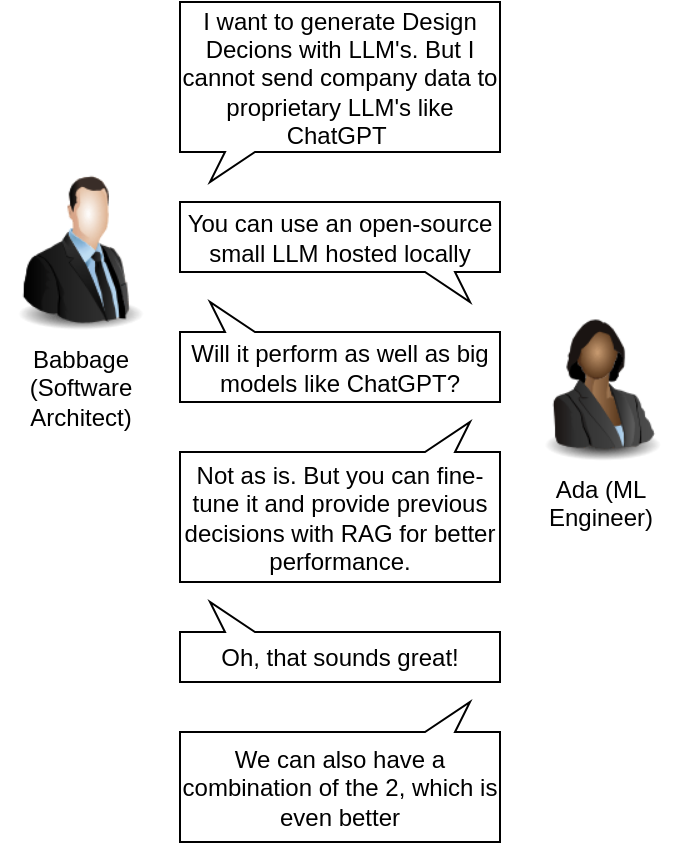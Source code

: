 <mxfile version="25.0.3">
  <diagram name="Page-1" id="2PhZHp2Zp_hMo8UnVyEw">
    <mxGraphModel dx="996" dy="567" grid="1" gridSize="10" guides="1" tooltips="1" connect="1" arrows="1" fold="1" page="1" pageScale="1" pageWidth="850" pageHeight="1100" math="0" shadow="0">
      <root>
        <mxCell id="0" />
        <mxCell id="1" parent="0" />
        <mxCell id="N5Wt3wc-4LDNAjXiuJqm-1" value="Babbage&lt;div&gt;(Software&lt;/div&gt;&lt;div&gt;Architect)&lt;/div&gt;" style="image;html=1;image=img/lib/clip_art/people/Suit_Man_128x128.png" vertex="1" parent="1">
          <mxGeometry x="20" y="105" width="80" height="80" as="geometry" />
        </mxCell>
        <mxCell id="N5Wt3wc-4LDNAjXiuJqm-4" value="I want to generate Design Decions with LLM&#39;s. But I cannot send company data to proprietary LLM&#39;s like ChatGPT&amp;nbsp;" style="whiteSpace=wrap;html=1;shape=mxgraph.basic.rectCallout;dx=30;dy=15;boundedLbl=1;" vertex="1" parent="1">
          <mxGeometry x="110" y="20" width="160" height="90" as="geometry" />
        </mxCell>
        <mxCell id="N5Wt3wc-4LDNAjXiuJqm-5" value="Ada (ML&lt;div&gt;Engineer)&lt;/div&gt;" style="image;html=1;image=img/lib/clip_art/people/Suit_Woman_Black_128x128.png" vertex="1" parent="1">
          <mxGeometry x="280" y="170" width="80" height="80" as="geometry" />
        </mxCell>
        <mxCell id="N5Wt3wc-4LDNAjXiuJqm-6" value="You can use an open-source small LLM hosted locally" style="whiteSpace=wrap;html=1;shape=mxgraph.basic.rectCallout;dx=30;dy=15;boundedLbl=1;flipH=1;" vertex="1" parent="1">
          <mxGeometry x="110" y="120" width="160" height="50" as="geometry" />
        </mxCell>
        <mxCell id="N5Wt3wc-4LDNAjXiuJqm-7" value="Will it perform as well as big models like ChatGPT?" style="whiteSpace=wrap;html=1;shape=mxgraph.basic.rectCallout;dx=30;dy=15;boundedLbl=1;flipH=0;flipV=1;" vertex="1" parent="1">
          <mxGeometry x="110" y="170" width="160" height="50" as="geometry" />
        </mxCell>
        <mxCell id="N5Wt3wc-4LDNAjXiuJqm-8" value="Not as is. But you can fine-tune it and provide previous decisions with RAG for better performance." style="whiteSpace=wrap;html=1;shape=mxgraph.basic.rectCallout;dx=30;dy=15;boundedLbl=1;flipH=1;flipV=1;" vertex="1" parent="1">
          <mxGeometry x="110" y="230" width="160" height="80" as="geometry" />
        </mxCell>
        <mxCell id="N5Wt3wc-4LDNAjXiuJqm-9" value="Oh, that sounds great!" style="whiteSpace=wrap;html=1;shape=mxgraph.basic.rectCallout;dx=30;dy=15;boundedLbl=1;flipH=0;flipV=1;" vertex="1" parent="1">
          <mxGeometry x="110" y="320" width="160" height="40" as="geometry" />
        </mxCell>
        <mxCell id="N5Wt3wc-4LDNAjXiuJqm-10" value="We can also have a combination of the 2, which is even better" style="whiteSpace=wrap;html=1;shape=mxgraph.basic.rectCallout;dx=30;dy=15;boundedLbl=1;flipH=1;flipV=1;" vertex="1" parent="1">
          <mxGeometry x="110" y="370" width="160" height="70" as="geometry" />
        </mxCell>
      </root>
    </mxGraphModel>
  </diagram>
</mxfile>
